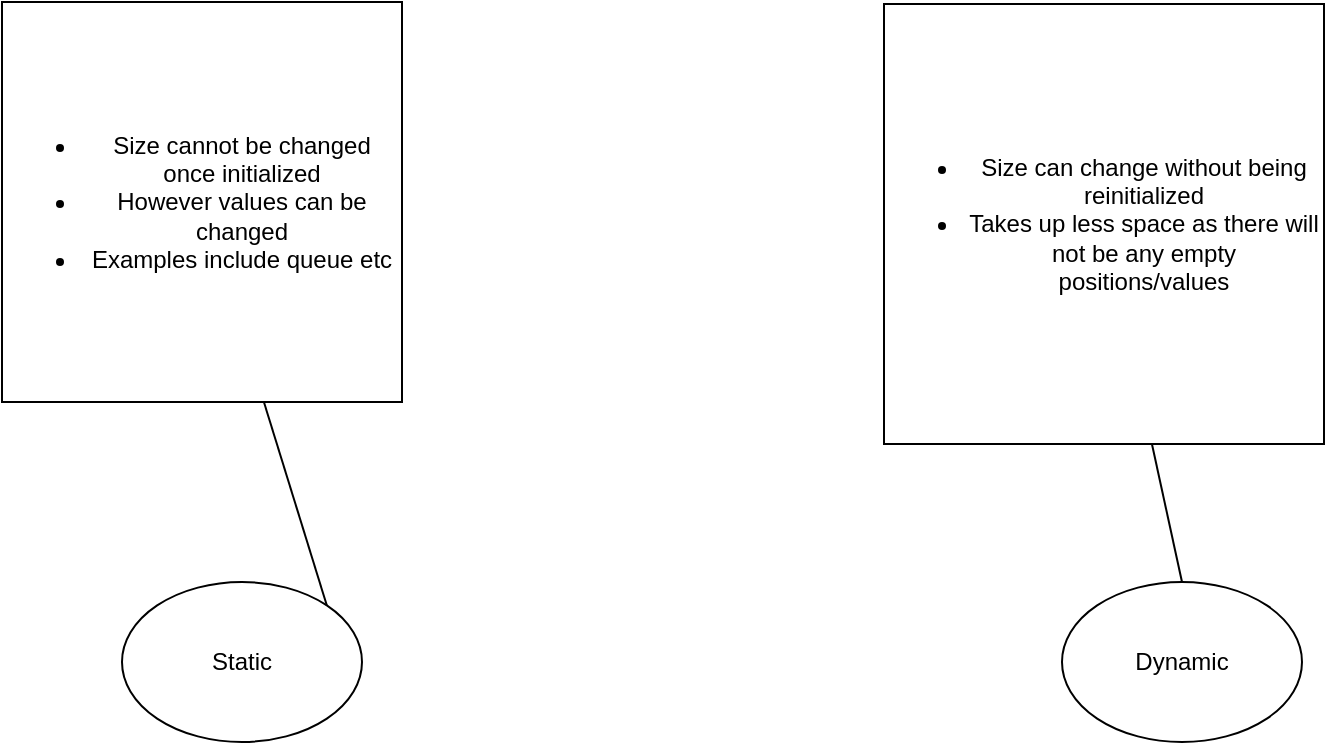 <mxfile version="14.2.2" type="device"><diagram id="vG3mznacEh63iCbwf5Is" name="Page-1"><mxGraphModel dx="1038" dy="548" grid="1" gridSize="10" guides="1" tooltips="1" connect="1" arrows="1" fold="1" page="1" pageScale="1" pageWidth="850" pageHeight="1100" math="0" shadow="0"><root><mxCell id="0"/><mxCell id="1" parent="0"/><mxCell id="QdgsXWR5DEZAVjvFnSz9-1" value="Static" style="ellipse;whiteSpace=wrap;html=1;" vertex="1" parent="1"><mxGeometry x="130" y="330" width="120" height="80" as="geometry"/></mxCell><mxCell id="QdgsXWR5DEZAVjvFnSz9-2" value="Dynamic" style="ellipse;whiteSpace=wrap;html=1;" vertex="1" parent="1"><mxGeometry x="600" y="330" width="120" height="80" as="geometry"/></mxCell><mxCell id="QdgsXWR5DEZAVjvFnSz9-5" value="" style="endArrow=none;html=1;exitX=1;exitY=0;exitDx=0;exitDy=0;" edge="1" parent="1" source="QdgsXWR5DEZAVjvFnSz9-1" target="QdgsXWR5DEZAVjvFnSz9-6"><mxGeometry width="50" height="50" relative="1" as="geometry"><mxPoint x="400" y="390" as="sourcePoint"/><mxPoint x="260" y="260" as="targetPoint"/></mxGeometry></mxCell><mxCell id="QdgsXWR5DEZAVjvFnSz9-6" value="&lt;ul&gt;&lt;li&gt;Size cannot be changed once initialized&lt;/li&gt;&lt;li&gt;However values can be changed&lt;/li&gt;&lt;li&gt;Examples include queue etc&lt;/li&gt;&lt;/ul&gt;" style="whiteSpace=wrap;html=1;aspect=fixed;" vertex="1" parent="1"><mxGeometry x="70" y="40" width="200" height="200" as="geometry"/></mxCell><mxCell id="QdgsXWR5DEZAVjvFnSz9-7" value="&lt;ul&gt;&lt;li&gt;Size can change without being reinitialized&lt;/li&gt;&lt;li&gt;Takes up less space as there will not be any empty positions/values&lt;/li&gt;&lt;/ul&gt;" style="whiteSpace=wrap;html=1;aspect=fixed;" vertex="1" parent="1"><mxGeometry x="511" y="41" width="220" height="220" as="geometry"/></mxCell><mxCell id="QdgsXWR5DEZAVjvFnSz9-9" value="" style="endArrow=none;html=1;exitX=0.5;exitY=0;exitDx=0;exitDy=0;" edge="1" parent="1" source="QdgsXWR5DEZAVjvFnSz9-2" target="QdgsXWR5DEZAVjvFnSz9-7"><mxGeometry width="50" height="50" relative="1" as="geometry"><mxPoint x="400" y="150" as="sourcePoint"/><mxPoint x="450" y="100" as="targetPoint"/></mxGeometry></mxCell></root></mxGraphModel></diagram></mxfile>